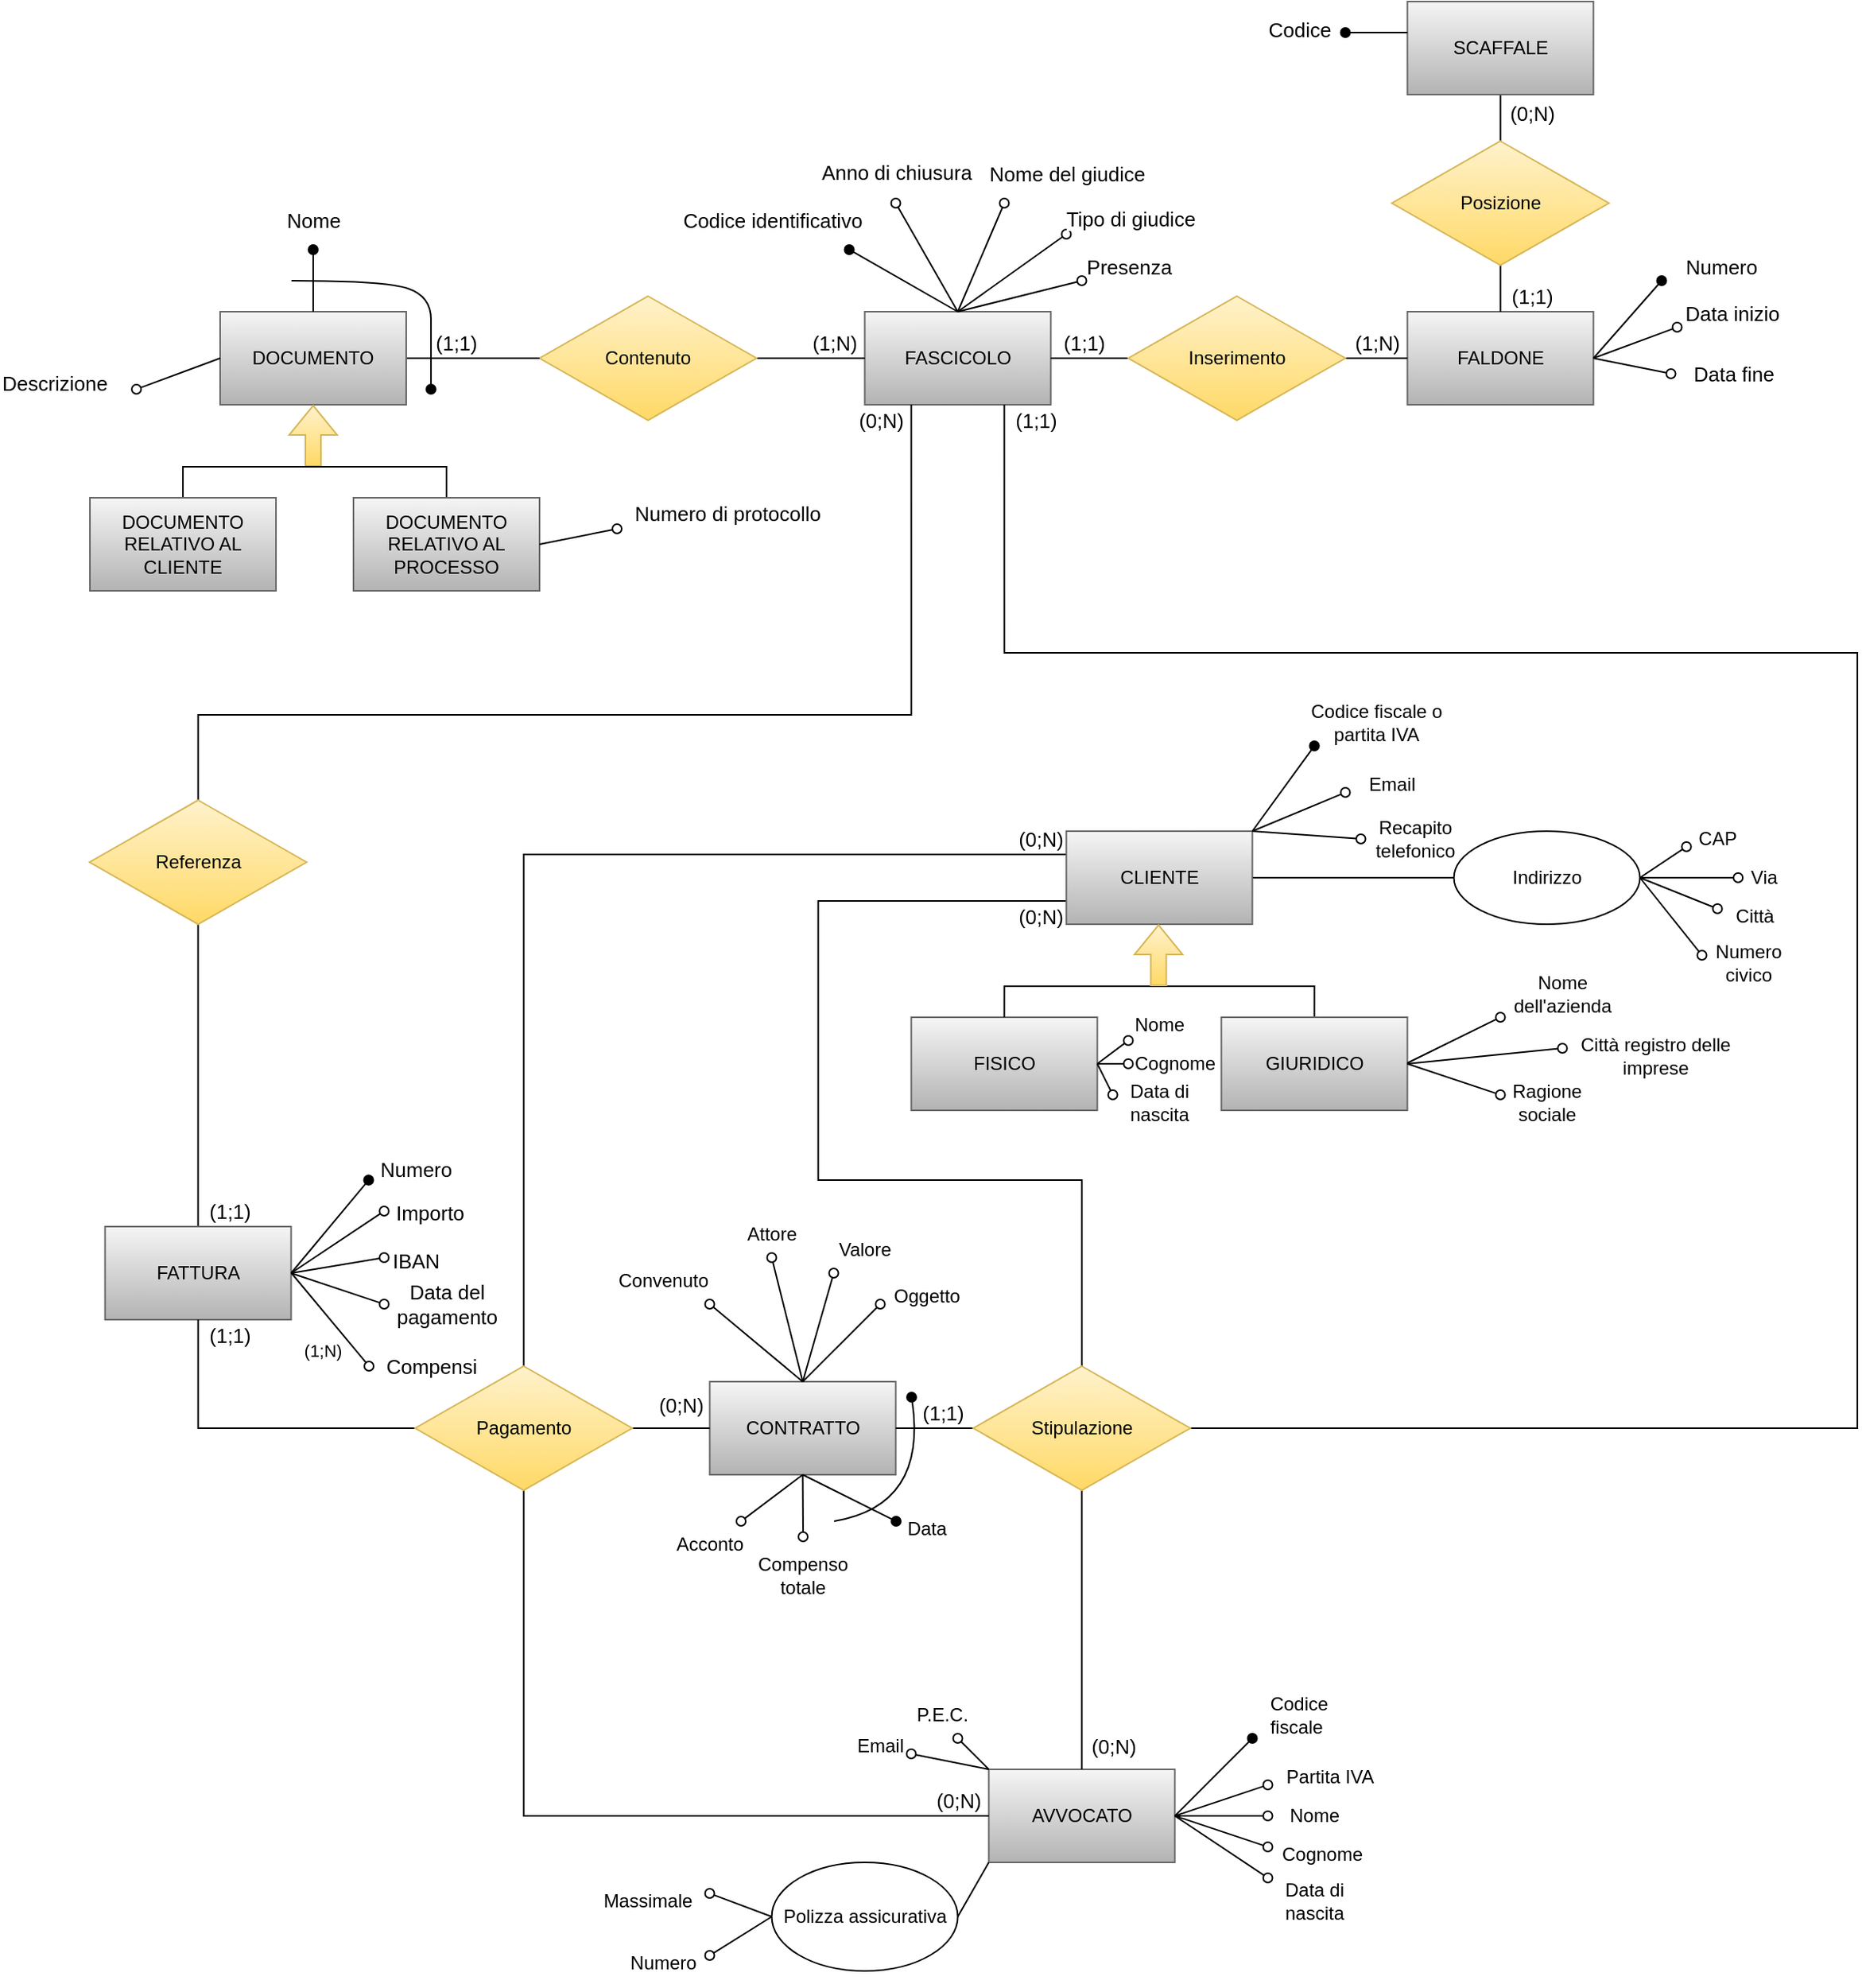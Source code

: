 <mxfile version="15.7.3" type="device"><diagram id="W9oPmdJCnc97rMvSaZSt" name="Pagina-1"><mxGraphModel dx="652" dy="432" grid="1" gridSize="10" guides="1" tooltips="1" connect="1" arrows="1" fold="1" page="1" pageScale="1" pageWidth="3300" pageHeight="4681" math="0" shadow="0"><root><mxCell id="0"/><mxCell id="1" parent="0"/><mxCell id="FCEXW7toGId0Cse7OrLk-1" value="FASCICOLO" style="rounded=0;whiteSpace=wrap;html=1;fillColor=#f5f5f5;gradientColor=#b3b3b3;strokeColor=#666666;" parent="1" vertex="1"><mxGeometry x="579.77" y="360" width="120" height="60" as="geometry"/></mxCell><mxCell id="FCEXW7toGId0Cse7OrLk-2" value="FALDONE" style="rounded=0;whiteSpace=wrap;html=1;fillColor=#f5f5f5;gradientColor=#b3b3b3;strokeColor=#666666;" parent="1" vertex="1"><mxGeometry x="929.77" y="360" width="120" height="60" as="geometry"/></mxCell><mxCell id="FCEXW7toGId0Cse7OrLk-3" value="" style="edgeStyle=orthogonalEdgeStyle;rounded=0;orthogonalLoop=1;jettySize=auto;html=1;startArrow=none;startFill=0;endArrow=none;endFill=0;" parent="1" source="FCEXW7toGId0Cse7OrLk-5" target="FCEXW7toGId0Cse7OrLk-1" edge="1"><mxGeometry relative="1" as="geometry"/></mxCell><mxCell id="FCEXW7toGId0Cse7OrLk-4" value="(1;N)" style="edgeLabel;html=1;align=center;verticalAlign=middle;resizable=0;points=[];fontSize=13;" parent="FCEXW7toGId0Cse7OrLk-3" vertex="1" connectable="0"><mxGeometry x="0.4" y="2" relative="1" as="geometry"><mxPoint x="1" y="-8" as="offset"/></mxGeometry></mxCell><mxCell id="FCEXW7toGId0Cse7OrLk-5" value="Contenuto" style="rhombus;whiteSpace=wrap;html=1;fillColor=#fff2cc;gradientColor=#ffd966;strokeColor=#d6b656;" parent="1" vertex="1"><mxGeometry x="370" y="350" width="140" height="80" as="geometry"/></mxCell><mxCell id="FCEXW7toGId0Cse7OrLk-6" value="" style="edgeStyle=orthogonalEdgeStyle;rounded=0;orthogonalLoop=1;jettySize=auto;html=1;startArrow=none;startFill=0;endArrow=none;endFill=0;" parent="1" source="FCEXW7toGId0Cse7OrLk-10" target="FCEXW7toGId0Cse7OrLk-2" edge="1"><mxGeometry relative="1" as="geometry"/></mxCell><mxCell id="FCEXW7toGId0Cse7OrLk-7" value="(1;N)" style="edgeLabel;html=1;align=center;verticalAlign=middle;resizable=0;points=[];fontSize=13;" parent="FCEXW7toGId0Cse7OrLk-6" vertex="1" connectable="0"><mxGeometry x="-0.2" relative="1" as="geometry"><mxPoint x="4" y="-10" as="offset"/></mxGeometry></mxCell><mxCell id="FCEXW7toGId0Cse7OrLk-8" value="" style="edgeStyle=orthogonalEdgeStyle;rounded=0;orthogonalLoop=1;jettySize=auto;html=1;startArrow=none;startFill=0;endArrow=none;endFill=0;" parent="1" source="FCEXW7toGId0Cse7OrLk-10" target="FCEXW7toGId0Cse7OrLk-1" edge="1"><mxGeometry relative="1" as="geometry"/></mxCell><mxCell id="FCEXW7toGId0Cse7OrLk-9" value="(1;1)" style="edgeLabel;html=1;align=center;verticalAlign=middle;resizable=0;points=[];fontSize=13;" parent="FCEXW7toGId0Cse7OrLk-8" vertex="1" connectable="0"><mxGeometry x="-0.433" y="2" relative="1" as="geometry"><mxPoint x="-15" y="-12" as="offset"/></mxGeometry></mxCell><mxCell id="FCEXW7toGId0Cse7OrLk-10" value="Inserimento" style="rhombus;whiteSpace=wrap;html=1;fillColor=#fff2cc;gradientColor=#ffd966;strokeColor=#d6b656;" parent="1" vertex="1"><mxGeometry x="749.77" y="350" width="140" height="80" as="geometry"/></mxCell><mxCell id="FCEXW7toGId0Cse7OrLk-11" value="" style="edgeStyle=orthogonalEdgeStyle;rounded=0;orthogonalLoop=1;jettySize=auto;html=1;startArrow=none;startFill=0;endArrow=none;endFill=0;" parent="1" source="FCEXW7toGId0Cse7OrLk-15" target="FCEXW7toGId0Cse7OrLk-2" edge="1"><mxGeometry relative="1" as="geometry"/></mxCell><mxCell id="FCEXW7toGId0Cse7OrLk-12" value="&lt;font style=&quot;font-size: 13px&quot;&gt;(1;1)&lt;/font&gt;" style="edgeLabel;html=1;align=center;verticalAlign=middle;resizable=0;points=[];" parent="FCEXW7toGId0Cse7OrLk-11" vertex="1" connectable="0"><mxGeometry x="0.36" y="1" relative="1" as="geometry"><mxPoint x="19" y="6" as="offset"/></mxGeometry></mxCell><mxCell id="FCEXW7toGId0Cse7OrLk-13" value="" style="edgeStyle=orthogonalEdgeStyle;rounded=0;orthogonalLoop=1;jettySize=auto;html=1;startArrow=none;startFill=0;endArrow=none;endFill=0;" parent="1" source="FCEXW7toGId0Cse7OrLk-15" target="FCEXW7toGId0Cse7OrLk-16" edge="1"><mxGeometry relative="1" as="geometry"/></mxCell><mxCell id="FCEXW7toGId0Cse7OrLk-14" value="(0;N)" style="edgeLabel;html=1;align=center;verticalAlign=middle;resizable=0;points=[];fontSize=13;" parent="FCEXW7toGId0Cse7OrLk-13" vertex="1" connectable="0"><mxGeometry x="0.52" y="2" relative="1" as="geometry"><mxPoint x="22" as="offset"/></mxGeometry></mxCell><mxCell id="FCEXW7toGId0Cse7OrLk-15" value="Posizione" style="rhombus;whiteSpace=wrap;html=1;fillColor=#fff2cc;gradientColor=#ffd966;strokeColor=#d6b656;" parent="1" vertex="1"><mxGeometry x="919.77" y="250" width="140" height="80" as="geometry"/></mxCell><mxCell id="FCEXW7toGId0Cse7OrLk-16" value="SCAFFALE" style="whiteSpace=wrap;html=1;fillColor=#f5f5f5;gradientColor=#b3b3b3;strokeColor=#666666;" parent="1" vertex="1"><mxGeometry x="929.77" y="160" width="120" height="60" as="geometry"/></mxCell><mxCell id="FCEXW7toGId0Cse7OrLk-17" value="" style="endArrow=oval;html=1;rounded=0;endFill=1;" parent="1" edge="1"><mxGeometry width="50" height="50" relative="1" as="geometry"><mxPoint x="929.77" y="180" as="sourcePoint"/><mxPoint x="889.77" y="180" as="targetPoint"/></mxGeometry></mxCell><mxCell id="FCEXW7toGId0Cse7OrLk-18" value="Codice" style="edgeLabel;html=1;align=center;verticalAlign=middle;resizable=0;points=[];fontSize=13;" parent="FCEXW7toGId0Cse7OrLk-17" vertex="1" connectable="0"><mxGeometry x="0.2" y="-1" relative="1" as="geometry"><mxPoint x="-46" y="-1" as="offset"/></mxGeometry></mxCell><mxCell id="FCEXW7toGId0Cse7OrLk-19" value="" style="edgeStyle=orthogonalEdgeStyle;rounded=0;orthogonalLoop=1;jettySize=auto;html=1;startArrow=none;startFill=0;endArrow=none;endFill=0;entryX=1;entryY=0.5;entryDx=0;entryDy=0;" parent="1" source="FCEXW7toGId0Cse7OrLk-5" target="FCEXW7toGId0Cse7OrLk-37" edge="1"><mxGeometry relative="1" as="geometry"><mxPoint x="290" y="620" as="targetPoint"/><mxPoint x="340" y="620" as="sourcePoint"/></mxGeometry></mxCell><mxCell id="FCEXW7toGId0Cse7OrLk-20" value="(1;1)" style="edgeLabel;html=1;align=center;verticalAlign=middle;resizable=0;points=[];fontSize=13;" parent="FCEXW7toGId0Cse7OrLk-19" vertex="1" connectable="0"><mxGeometry x="-0.036" y="2" relative="1" as="geometry"><mxPoint x="-13" y="-12" as="offset"/></mxGeometry></mxCell><mxCell id="FCEXW7toGId0Cse7OrLk-21" value="" style="endArrow=oval;html=1;rounded=0;endFill=1;" parent="1" edge="1"><mxGeometry width="50" height="50" relative="1" as="geometry"><mxPoint x="1049.77" y="390" as="sourcePoint"/><mxPoint x="1093.77" y="340" as="targetPoint"/></mxGeometry></mxCell><mxCell id="FCEXW7toGId0Cse7OrLk-22" value="Numero" style="edgeLabel;html=1;align=center;verticalAlign=middle;resizable=0;points=[];fontSize=13;" parent="FCEXW7toGId0Cse7OrLk-21" vertex="1" connectable="0"><mxGeometry x="0.46" y="-1" relative="1" as="geometry"><mxPoint x="49" y="-24" as="offset"/></mxGeometry></mxCell><mxCell id="FCEXW7toGId0Cse7OrLk-23" value="" style="endArrow=oval;html=1;rounded=0;endFill=0;" parent="1" edge="1"><mxGeometry width="50" height="50" relative="1" as="geometry"><mxPoint x="1049.77" y="390" as="sourcePoint"/><mxPoint x="1103.77" y="370" as="targetPoint"/></mxGeometry></mxCell><mxCell id="FCEXW7toGId0Cse7OrLk-24" value="Data inizio" style="edgeLabel;html=1;align=center;verticalAlign=middle;resizable=0;points=[];fontSize=13;" parent="FCEXW7toGId0Cse7OrLk-23" vertex="1" connectable="0"><mxGeometry x="0.46" y="-1" relative="1" as="geometry"><mxPoint x="49" y="-16" as="offset"/></mxGeometry></mxCell><mxCell id="FCEXW7toGId0Cse7OrLk-25" value="" style="endArrow=oval;html=1;rounded=0;endFill=0;" parent="1" edge="1"><mxGeometry width="50" height="50" relative="1" as="geometry"><mxPoint x="1049.77" y="390" as="sourcePoint"/><mxPoint x="1099.77" y="400" as="targetPoint"/></mxGeometry></mxCell><mxCell id="FCEXW7toGId0Cse7OrLk-26" value="Data fine" style="edgeLabel;html=1;align=center;verticalAlign=middle;resizable=0;points=[];fontSize=13;" parent="FCEXW7toGId0Cse7OrLk-25" vertex="1" connectable="0"><mxGeometry x="0.46" y="-1" relative="1" as="geometry"><mxPoint x="54" y="2" as="offset"/></mxGeometry></mxCell><mxCell id="FCEXW7toGId0Cse7OrLk-27" value="" style="endArrow=oval;html=1;rounded=0;endFill=0;exitX=0.5;exitY=0;exitDx=0;exitDy=0;" parent="1" source="FCEXW7toGId0Cse7OrLk-1" edge="1"><mxGeometry width="50" height="50" relative="1" as="geometry"><mxPoint x="829.77" y="529.77" as="sourcePoint"/><mxPoint x="709.77" y="310" as="targetPoint"/></mxGeometry></mxCell><mxCell id="FCEXW7toGId0Cse7OrLk-28" value="Tipo di giudice" style="edgeLabel;html=1;align=center;verticalAlign=middle;resizable=0;points=[];fontSize=13;" parent="FCEXW7toGId0Cse7OrLk-27" vertex="1" connectable="0"><mxGeometry x="0.46" y="-4" relative="1" as="geometry"><mxPoint x="57" y="-27" as="offset"/></mxGeometry></mxCell><mxCell id="FCEXW7toGId0Cse7OrLk-29" value="" style="endArrow=oval;html=1;rounded=0;endFill=0;exitX=0.5;exitY=0;exitDx=0;exitDy=0;" parent="1" source="FCEXW7toGId0Cse7OrLk-1" edge="1"><mxGeometry width="50" height="50" relative="1" as="geometry"><mxPoint x="829.77" y="529.77" as="sourcePoint"/><mxPoint x="669.77" y="290" as="targetPoint"/></mxGeometry></mxCell><mxCell id="FCEXW7toGId0Cse7OrLk-30" value="Nome del giudice" style="edgeLabel;html=1;align=center;verticalAlign=middle;resizable=0;points=[];fontSize=13;" parent="FCEXW7toGId0Cse7OrLk-29" vertex="1" connectable="0"><mxGeometry x="0.46" y="-4" relative="1" as="geometry"><mxPoint x="44" y="-40" as="offset"/></mxGeometry></mxCell><mxCell id="FCEXW7toGId0Cse7OrLk-31" value="" style="endArrow=oval;html=1;rounded=0;endFill=0;exitX=0.5;exitY=0;exitDx=0;exitDy=0;" parent="1" source="FCEXW7toGId0Cse7OrLk-1" edge="1"><mxGeometry width="50" height="50" relative="1" as="geometry"><mxPoint x="829.77" y="529.77" as="sourcePoint"/><mxPoint x="599.77" y="290" as="targetPoint"/></mxGeometry></mxCell><mxCell id="FCEXW7toGId0Cse7OrLk-32" value="Anno di chiusura" style="edgeLabel;html=1;align=center;verticalAlign=middle;resizable=0;points=[];fontSize=13;" parent="FCEXW7toGId0Cse7OrLk-31" vertex="1" connectable="0"><mxGeometry x="0.46" y="-4" relative="1" as="geometry"><mxPoint x="-14" y="-37" as="offset"/></mxGeometry></mxCell><mxCell id="FCEXW7toGId0Cse7OrLk-33" value="" style="endArrow=oval;html=1;rounded=0;endFill=1;exitX=0.5;exitY=0;exitDx=0;exitDy=0;" parent="1" source="FCEXW7toGId0Cse7OrLk-1" edge="1"><mxGeometry width="50" height="50" relative="1" as="geometry"><mxPoint x="835.77" y="529.77" as="sourcePoint"/><mxPoint x="569.77" y="320" as="targetPoint"/></mxGeometry></mxCell><mxCell id="FCEXW7toGId0Cse7OrLk-34" value="Codice identificativo" style="edgeLabel;html=1;align=center;verticalAlign=middle;resizable=0;points=[];fontSize=13;" parent="FCEXW7toGId0Cse7OrLk-33" vertex="1" connectable="0"><mxGeometry x="0.46" y="-4" relative="1" as="geometry"><mxPoint x="-71" y="-27" as="offset"/></mxGeometry></mxCell><mxCell id="FCEXW7toGId0Cse7OrLk-35" value="" style="endArrow=oval;html=1;rounded=0;endFill=0;exitX=0.5;exitY=0;exitDx=0;exitDy=0;" parent="1" source="FCEXW7toGId0Cse7OrLk-1" edge="1"><mxGeometry width="50" height="50" relative="1" as="geometry"><mxPoint x="829.77" y="529.77" as="sourcePoint"/><mxPoint x="719.77" y="340" as="targetPoint"/></mxGeometry></mxCell><mxCell id="FCEXW7toGId0Cse7OrLk-36" value="Presenza" style="edgeLabel;html=1;align=center;verticalAlign=middle;resizable=0;points=[];fontSize=13;" parent="FCEXW7toGId0Cse7OrLk-35" vertex="1" connectable="0"><mxGeometry x="0.46" y="-4" relative="1" as="geometry"><mxPoint x="51" y="-19" as="offset"/></mxGeometry></mxCell><mxCell id="FCEXW7toGId0Cse7OrLk-37" value="DOCUMENTO" style="rounded=0;whiteSpace=wrap;html=1;fillColor=#f5f5f5;gradientColor=#b3b3b3;strokeColor=#666666;" parent="1" vertex="1"><mxGeometry x="164" y="360" width="120" height="60" as="geometry"/></mxCell><mxCell id="FCEXW7toGId0Cse7OrLk-38" value="" style="endArrow=oval;html=1;rounded=0;exitX=0.5;exitY=0;exitDx=0;exitDy=0;endFill=1;" parent="1" source="FCEXW7toGId0Cse7OrLk-37" edge="1"><mxGeometry width="50" height="50" relative="1" as="geometry"><mxPoint x="100" y="620" as="sourcePoint"/><mxPoint x="224" y="320" as="targetPoint"/></mxGeometry></mxCell><mxCell id="FCEXW7toGId0Cse7OrLk-39" value="&lt;font style=&quot;font-size: 13px&quot;&gt;Nome&lt;/font&gt;" style="edgeLabel;html=1;align=center;verticalAlign=middle;resizable=0;points=[];" parent="FCEXW7toGId0Cse7OrLk-38" vertex="1" connectable="0"><mxGeometry x="0.582" y="1" relative="1" as="geometry"><mxPoint x="1" y="-28" as="offset"/></mxGeometry></mxCell><mxCell id="FCEXW7toGId0Cse7OrLk-40" value="" style="shape=flexArrow;endArrow=classic;html=1;rounded=0;fontSize=13;fillColor=#fff2cc;gradientColor=#ffd966;strokeColor=#d6b656;" parent="1" edge="1"><mxGeometry width="50" height="50" relative="1" as="geometry"><mxPoint x="224" y="460" as="sourcePoint"/><mxPoint x="224" y="420" as="targetPoint"/></mxGeometry></mxCell><mxCell id="FCEXW7toGId0Cse7OrLk-41" style="edgeStyle=orthogonalEdgeStyle;rounded=0;orthogonalLoop=1;jettySize=auto;html=1;entryX=0.5;entryY=0;entryDx=0;entryDy=0;fontSize=13;endArrow=none;endFill=0;" parent="1" source="FCEXW7toGId0Cse7OrLk-42" target="FCEXW7toGId0Cse7OrLk-43" edge="1"><mxGeometry relative="1" as="geometry"><Array as="points"><mxPoint x="140" y="460"/><mxPoint x="310" y="460"/></Array></mxGeometry></mxCell><mxCell id="FCEXW7toGId0Cse7OrLk-42" value="DOCUMENTO RELATIVO AL CLIENTE" style="rounded=0;whiteSpace=wrap;html=1;fillColor=#f5f5f5;gradientColor=#b3b3b3;strokeColor=#666666;" parent="1" vertex="1"><mxGeometry x="80" y="480" width="120" height="60" as="geometry"/></mxCell><mxCell id="FCEXW7toGId0Cse7OrLk-43" value="DOCUMENTO RELATIVO AL PROCESSO" style="rounded=0;whiteSpace=wrap;html=1;fillColor=#f5f5f5;gradientColor=#b3b3b3;strokeColor=#666666;" parent="1" vertex="1"><mxGeometry x="250" y="480" width="120" height="60" as="geometry"/></mxCell><mxCell id="FCEXW7toGId0Cse7OrLk-44" value="" style="endArrow=oval;html=1;rounded=0;exitX=0;exitY=0.5;exitDx=0;exitDy=0;endFill=0;" parent="1" source="FCEXW7toGId0Cse7OrLk-37" edge="1"><mxGeometry width="50" height="50" relative="1" as="geometry"><mxPoint x="144" y="650" as="sourcePoint"/><mxPoint x="110" y="410" as="targetPoint"/></mxGeometry></mxCell><mxCell id="FCEXW7toGId0Cse7OrLk-45" value="&lt;font style=&quot;font-size: 13px&quot;&gt;Descrizione&lt;/font&gt;" style="edgeLabel;html=1;align=center;verticalAlign=middle;resizable=0;points=[];" parent="FCEXW7toGId0Cse7OrLk-44" vertex="1" connectable="0"><mxGeometry x="0.582" y="1" relative="1" as="geometry"><mxPoint x="-65" y="-1" as="offset"/></mxGeometry></mxCell><mxCell id="FCEXW7toGId0Cse7OrLk-46" value="" style="endArrow=oval;html=1;rounded=0;exitX=1;exitY=0.5;exitDx=0;exitDy=0;endFill=0;" parent="1" source="FCEXW7toGId0Cse7OrLk-43" edge="1"><mxGeometry width="50" height="50" relative="1" as="geometry"><mxPoint x="484" y="520" as="sourcePoint"/><mxPoint x="420.0" y="500" as="targetPoint"/></mxGeometry></mxCell><mxCell id="FCEXW7toGId0Cse7OrLk-47" value="&lt;font style=&quot;font-size: 13px&quot;&gt;Numero di protocollo&lt;/font&gt;" style="edgeLabel;html=1;align=center;verticalAlign=middle;resizable=0;points=[];" parent="FCEXW7toGId0Cse7OrLk-46" vertex="1" connectable="0"><mxGeometry x="0.582" y="1" relative="1" as="geometry"><mxPoint x="81" y="-11" as="offset"/></mxGeometry></mxCell><mxCell id="FCEXW7toGId0Cse7OrLk-48" value="CONTRATTO" style="rounded=0;whiteSpace=wrap;html=1;fillColor=#f5f5f5;gradientColor=#b3b3b3;strokeColor=#666666;" parent="1" vertex="1"><mxGeometry x="479.77" y="1050" width="120" height="60" as="geometry"/></mxCell><mxCell id="FCEXW7toGId0Cse7OrLk-49" value="AVVOCATO" style="rounded=0;whiteSpace=wrap;html=1;fillColor=#f5f5f5;gradientColor=#b3b3b3;strokeColor=#666666;" parent="1" vertex="1"><mxGeometry x="659.77" y="1300" width="120" height="60" as="geometry"/></mxCell><mxCell id="FCEXW7toGId0Cse7OrLk-143" style="edgeStyle=orthogonalEdgeStyle;rounded=0;orthogonalLoop=1;jettySize=auto;html=1;entryX=0.5;entryY=1;entryDx=0;entryDy=0;endArrow=none;endFill=0;" parent="1" source="FCEXW7toGId0Cse7OrLk-50" target="FCEXW7toGId0Cse7OrLk-142" edge="1"><mxGeometry relative="1" as="geometry"/></mxCell><mxCell id="FCEXW7toGId0Cse7OrLk-145" value="&lt;font style=&quot;font-size: 13px&quot;&gt;(1;1)&lt;/font&gt;" style="edgeLabel;html=1;align=center;verticalAlign=middle;resizable=0;points=[];" parent="FCEXW7toGId0Cse7OrLk-143" vertex="1" connectable="0"><mxGeometry x="-0.753" y="-1" relative="1" as="geometry"><mxPoint x="19" y="14" as="offset"/></mxGeometry></mxCell><mxCell id="FCEXW7toGId0Cse7OrLk-50" value="FATTURA" style="rounded=0;whiteSpace=wrap;html=1;fillColor=#f5f5f5;gradientColor=#b3b3b3;strokeColor=#666666;" parent="1" vertex="1"><mxGeometry x="89.77" y="950" width="120" height="60" as="geometry"/></mxCell><mxCell id="FCEXW7toGId0Cse7OrLk-51" value="" style="edgeStyle=orthogonalEdgeStyle;rounded=0;orthogonalLoop=1;jettySize=auto;html=1;startArrow=none;startFill=0;endArrow=none;endFill=0;" parent="1" source="FCEXW7toGId0Cse7OrLk-57" target="FCEXW7toGId0Cse7OrLk-49" edge="1"><mxGeometry relative="1" as="geometry"/></mxCell><mxCell id="FCEXW7toGId0Cse7OrLk-52" value="(0;N)" style="edgeLabel;html=1;align=center;verticalAlign=middle;resizable=0;points=[];fontSize=13;" parent="FCEXW7toGId0Cse7OrLk-51" vertex="1" connectable="0"><mxGeometry x="0.489" relative="1" as="geometry"><mxPoint x="20" y="31" as="offset"/></mxGeometry></mxCell><mxCell id="FCEXW7toGId0Cse7OrLk-53" value="" style="edgeStyle=orthogonalEdgeStyle;rounded=0;orthogonalLoop=1;jettySize=auto;html=1;startArrow=none;startFill=0;endArrow=none;endFill=0;" parent="1" source="FCEXW7toGId0Cse7OrLk-57" target="FCEXW7toGId0Cse7OrLk-48" edge="1"><mxGeometry relative="1" as="geometry"/></mxCell><mxCell id="FCEXW7toGId0Cse7OrLk-54" value="(1;1)" style="edgeLabel;html=1;align=center;verticalAlign=middle;resizable=0;points=[];fontSize=13;" parent="FCEXW7toGId0Cse7OrLk-53" vertex="1" connectable="0"><mxGeometry x="0.6" y="2" relative="1" as="geometry"><mxPoint x="20" y="-12" as="offset"/></mxGeometry></mxCell><mxCell id="FCEXW7toGId0Cse7OrLk-55" style="edgeStyle=orthogonalEdgeStyle;rounded=0;orthogonalLoop=1;jettySize=auto;html=1;entryX=0;entryY=0.75;entryDx=0;entryDy=0;endArrow=none;endFill=0;" parent="1" source="FCEXW7toGId0Cse7OrLk-57" target="FCEXW7toGId0Cse7OrLk-110" edge="1"><mxGeometry relative="1" as="geometry"><Array as="points"><mxPoint x="719.77" y="920"/><mxPoint x="549.77" y="920"/><mxPoint x="549.77" y="740"/></Array></mxGeometry></mxCell><mxCell id="FCEXW7toGId0Cse7OrLk-56" value="(0;N)" style="edgeLabel;html=1;align=center;verticalAlign=middle;resizable=0;points=[];fontSize=13;" parent="FCEXW7toGId0Cse7OrLk-55" vertex="1" connectable="0"><mxGeometry x="0.946" y="1" relative="1" as="geometry"><mxPoint y="11" as="offset"/></mxGeometry></mxCell><mxCell id="FCEXW7toGId0Cse7OrLk-147" style="edgeStyle=orthogonalEdgeStyle;rounded=0;orthogonalLoop=1;jettySize=auto;html=1;fontSize=13;endArrow=none;endFill=0;entryX=0.75;entryY=1;entryDx=0;entryDy=0;" parent="1" source="FCEXW7toGId0Cse7OrLk-57" target="FCEXW7toGId0Cse7OrLk-1" edge="1"><mxGeometry relative="1" as="geometry"><mxPoint x="1230" y="650" as="targetPoint"/><Array as="points"><mxPoint x="1220" y="1080"/><mxPoint x="1220" y="580"/><mxPoint x="670" y="580"/></Array></mxGeometry></mxCell><mxCell id="FCEXW7toGId0Cse7OrLk-148" value="(1;1)" style="edgeLabel;html=1;align=center;verticalAlign=middle;resizable=0;points=[];fontSize=13;" parent="FCEXW7toGId0Cse7OrLk-147" vertex="1" connectable="0"><mxGeometry x="0.97" relative="1" as="geometry"><mxPoint x="20" y="-15" as="offset"/></mxGeometry></mxCell><mxCell id="FCEXW7toGId0Cse7OrLk-57" value="Stipulazione" style="rhombus;whiteSpace=wrap;html=1;fillColor=#fff2cc;gradientColor=#ffd966;strokeColor=#d6b656;" parent="1" vertex="1"><mxGeometry x="649.77" y="1040" width="140" height="80" as="geometry"/></mxCell><mxCell id="FCEXW7toGId0Cse7OrLk-58" value="" style="edgeStyle=orthogonalEdgeStyle;rounded=0;orthogonalLoop=1;jettySize=auto;html=1;startArrow=none;startFill=0;endArrow=none;endFill=0;" parent="1" source="FCEXW7toGId0Cse7OrLk-66" target="FCEXW7toGId0Cse7OrLk-48" edge="1"><mxGeometry relative="1" as="geometry"><Array as="points"><mxPoint x="439.77" y="1080"/><mxPoint x="439.77" y="1080"/></Array></mxGeometry></mxCell><mxCell id="FCEXW7toGId0Cse7OrLk-59" value="(0;N)" style="edgeLabel;html=1;align=center;verticalAlign=middle;resizable=0;points=[];fontSize=13;" parent="FCEXW7toGId0Cse7OrLk-58" vertex="1" connectable="0"><mxGeometry x="0.24" y="3" relative="1" as="geometry"><mxPoint y="-12" as="offset"/></mxGeometry></mxCell><mxCell id="FCEXW7toGId0Cse7OrLk-60" value="" style="edgeStyle=orthogonalEdgeStyle;rounded=0;orthogonalLoop=1;jettySize=auto;html=1;startArrow=none;startFill=0;endArrow=none;endFill=0;" parent="1" source="FCEXW7toGId0Cse7OrLk-66" target="FCEXW7toGId0Cse7OrLk-50" edge="1"><mxGeometry relative="1" as="geometry"/></mxCell><mxCell id="FCEXW7toGId0Cse7OrLk-61" value="(1;1)" style="edgeLabel;html=1;align=center;verticalAlign=middle;resizable=0;points=[];fontSize=13;" parent="FCEXW7toGId0Cse7OrLk-60" vertex="1" connectable="0"><mxGeometry x="-0.657" y="2" relative="1" as="geometry"><mxPoint x="-84" y="-62" as="offset"/></mxGeometry></mxCell><mxCell id="FCEXW7toGId0Cse7OrLk-62" style="edgeStyle=orthogonalEdgeStyle;rounded=0;orthogonalLoop=1;jettySize=auto;html=1;startArrow=none;startFill=0;endArrow=none;endFill=0;entryX=0;entryY=0.5;entryDx=0;entryDy=0;" parent="1" source="FCEXW7toGId0Cse7OrLk-66" target="FCEXW7toGId0Cse7OrLk-49" edge="1"><mxGeometry relative="1" as="geometry"><mxPoint x="329.77" y="980" as="targetPoint"/><Array as="points"><mxPoint x="359.77" y="1330"/></Array></mxGeometry></mxCell><mxCell id="FCEXW7toGId0Cse7OrLk-63" value="(0;N)" style="edgeLabel;html=1;align=center;verticalAlign=middle;resizable=0;points=[];fontSize=13;" parent="FCEXW7toGId0Cse7OrLk-62" vertex="1" connectable="0"><mxGeometry x="0.918" y="-1" relative="1" as="geometry"><mxPoint x="1" y="-11" as="offset"/></mxGeometry></mxCell><mxCell id="FCEXW7toGId0Cse7OrLk-64" style="edgeStyle=orthogonalEdgeStyle;rounded=0;orthogonalLoop=1;jettySize=auto;html=1;entryX=0;entryY=0.25;entryDx=0;entryDy=0;endArrow=none;endFill=0;" parent="1" source="FCEXW7toGId0Cse7OrLk-66" target="FCEXW7toGId0Cse7OrLk-110" edge="1"><mxGeometry relative="1" as="geometry"><Array as="points"><mxPoint x="359.77" y="710"/></Array></mxGeometry></mxCell><mxCell id="FCEXW7toGId0Cse7OrLk-65" value="(0;N)" style="edgeLabel;html=1;align=center;verticalAlign=middle;resizable=0;points=[];fontSize=13;" parent="FCEXW7toGId0Cse7OrLk-64" vertex="1" connectable="0"><mxGeometry x="0.95" y="3" relative="1" as="geometry"><mxPoint y="-7" as="offset"/></mxGeometry></mxCell><mxCell id="FCEXW7toGId0Cse7OrLk-66" value="Pagamento" style="rhombus;whiteSpace=wrap;html=1;fillColor=#fff2cc;gradientColor=#ffd966;strokeColor=#d6b656;" parent="1" vertex="1"><mxGeometry x="289.77" y="1040" width="140" height="80" as="geometry"/></mxCell><mxCell id="FCEXW7toGId0Cse7OrLk-67" value="" style="endArrow=oval;html=1;rounded=0;endFill=1;exitX=1;exitY=0.5;exitDx=0;exitDy=0;" parent="1" edge="1"><mxGeometry width="50" height="50" relative="1" as="geometry"><mxPoint x="209.77" y="980" as="sourcePoint"/><mxPoint x="259.77" y="920" as="targetPoint"/></mxGeometry></mxCell><mxCell id="FCEXW7toGId0Cse7OrLk-68" value="&lt;font style=&quot;font-size: 13px&quot;&gt;Numero&lt;br&gt;&lt;/font&gt;" style="edgeLabel;html=1;align=center;verticalAlign=middle;resizable=0;points=[];" parent="FCEXW7toGId0Cse7OrLk-67" vertex="1" connectable="0"><mxGeometry x="0.58" y="2" relative="1" as="geometry"><mxPoint x="42" y="-19" as="offset"/></mxGeometry></mxCell><mxCell id="FCEXW7toGId0Cse7OrLk-69" value="" style="endArrow=oval;html=1;rounded=0;fontSize=13;endFill=0;" parent="1" edge="1"><mxGeometry width="50" height="50" relative="1" as="geometry"><mxPoint x="209.77" y="980" as="sourcePoint"/><mxPoint x="269.77" y="970" as="targetPoint"/></mxGeometry></mxCell><mxCell id="FCEXW7toGId0Cse7OrLk-70" value="IBAN" style="edgeLabel;html=1;align=center;verticalAlign=middle;resizable=0;points=[];fontSize=13;" parent="FCEXW7toGId0Cse7OrLk-69" vertex="1" connectable="0"><mxGeometry x="0.346" y="2" relative="1" as="geometry"><mxPoint x="40" as="offset"/></mxGeometry></mxCell><mxCell id="FCEXW7toGId0Cse7OrLk-71" value="" style="endArrow=oval;html=1;rounded=0;fontSize=13;endFill=0;" parent="1" edge="1"><mxGeometry width="50" height="50" relative="1" as="geometry"><mxPoint x="209.77" y="980" as="sourcePoint"/><mxPoint x="269.77" y="1000" as="targetPoint"/></mxGeometry></mxCell><mxCell id="FCEXW7toGId0Cse7OrLk-72" value="Data del&lt;br&gt;pagamento" style="edgeLabel;html=1;align=center;verticalAlign=middle;resizable=0;points=[];fontSize=13;" parent="FCEXW7toGId0Cse7OrLk-71" vertex="1" connectable="0"><mxGeometry x="0.346" y="2" relative="1" as="geometry"><mxPoint x="59" y="8" as="offset"/></mxGeometry></mxCell><mxCell id="FCEXW7toGId0Cse7OrLk-73" value="" style="endArrow=oval;html=1;rounded=0;fontSize=13;endFill=0;" parent="1" edge="1"><mxGeometry width="50" height="50" relative="1" as="geometry"><mxPoint x="209.77" y="980" as="sourcePoint"/><mxPoint x="269.77" y="940" as="targetPoint"/></mxGeometry></mxCell><mxCell id="FCEXW7toGId0Cse7OrLk-74" value="Importo" style="edgeLabel;html=1;align=center;verticalAlign=middle;resizable=0;points=[];fontSize=13;" parent="FCEXW7toGId0Cse7OrLk-73" vertex="1" connectable="0"><mxGeometry x="0.346" y="2" relative="1" as="geometry"><mxPoint x="50" y="-11" as="offset"/></mxGeometry></mxCell><mxCell id="FCEXW7toGId0Cse7OrLk-75" value="" style="endArrow=oval;html=1;rounded=0;endFill=0;" parent="1" edge="1"><mxGeometry width="50" height="50" relative="1" as="geometry"><mxPoint x="539.77" y="1050" as="sourcePoint"/><mxPoint x="589.77" y="1000" as="targetPoint"/></mxGeometry></mxCell><mxCell id="FCEXW7toGId0Cse7OrLk-76" value="Oggetto" style="text;html=1;strokeColor=none;fillColor=none;align=center;verticalAlign=middle;whiteSpace=wrap;rounded=0;" parent="1" vertex="1"><mxGeometry x="589.77" y="980" width="60" height="30" as="geometry"/></mxCell><mxCell id="FCEXW7toGId0Cse7OrLk-77" value="" style="endArrow=oval;html=1;rounded=0;endFill=0;exitX=0.5;exitY=0;exitDx=0;exitDy=0;" parent="1" source="FCEXW7toGId0Cse7OrLk-48" edge="1"><mxGeometry width="50" height="50" relative="1" as="geometry"><mxPoint x="559.77" y="710" as="sourcePoint"/><mxPoint x="559.77" y="980" as="targetPoint"/></mxGeometry></mxCell><mxCell id="FCEXW7toGId0Cse7OrLk-78" value="Valore" style="text;html=1;strokeColor=none;fillColor=none;align=center;verticalAlign=middle;whiteSpace=wrap;rounded=0;" parent="1" vertex="1"><mxGeometry x="549.77" y="950" width="60" height="30" as="geometry"/></mxCell><mxCell id="FCEXW7toGId0Cse7OrLk-79" value="" style="endArrow=oval;html=1;rounded=0;endFill=0;exitX=0.5;exitY=0;exitDx=0;exitDy=0;" parent="1" source="FCEXW7toGId0Cse7OrLk-48" edge="1"><mxGeometry width="50" height="50" relative="1" as="geometry"><mxPoint x="559.77" y="710" as="sourcePoint"/><mxPoint x="519.77" y="970" as="targetPoint"/></mxGeometry></mxCell><mxCell id="FCEXW7toGId0Cse7OrLk-80" value="Attore" style="text;html=1;strokeColor=none;fillColor=none;align=center;verticalAlign=middle;whiteSpace=wrap;rounded=0;" parent="1" vertex="1"><mxGeometry x="489.77" y="940" width="60" height="30" as="geometry"/></mxCell><mxCell id="FCEXW7toGId0Cse7OrLk-81" value="" style="endArrow=oval;html=1;rounded=0;endFill=0;exitX=0.5;exitY=0;exitDx=0;exitDy=0;" parent="1" source="FCEXW7toGId0Cse7OrLk-48" edge="1"><mxGeometry width="50" height="50" relative="1" as="geometry"><mxPoint x="559.77" y="710" as="sourcePoint"/><mxPoint x="479.77" y="1000" as="targetPoint"/></mxGeometry></mxCell><mxCell id="FCEXW7toGId0Cse7OrLk-82" value="Convenuto" style="text;html=1;strokeColor=none;fillColor=none;align=center;verticalAlign=middle;whiteSpace=wrap;rounded=0;" parent="1" vertex="1"><mxGeometry x="419.77" y="970" width="60" height="30" as="geometry"/></mxCell><mxCell id="FCEXW7toGId0Cse7OrLk-83" value="" style="endArrow=oval;html=1;rounded=0;endFill=0;exitX=0.5;exitY=1;exitDx=0;exitDy=0;" parent="1" source="FCEXW7toGId0Cse7OrLk-48" edge="1"><mxGeometry width="50" height="50" relative="1" as="geometry"><mxPoint x="439.77" y="710" as="sourcePoint"/><mxPoint x="540" y="1150" as="targetPoint"/></mxGeometry></mxCell><mxCell id="FCEXW7toGId0Cse7OrLk-84" value="Compenso&lt;br&gt;totale" style="text;html=1;strokeColor=none;fillColor=none;align=center;verticalAlign=middle;whiteSpace=wrap;rounded=0;" parent="1" vertex="1"><mxGeometry x="510" y="1160" width="60" height="30" as="geometry"/></mxCell><mxCell id="FCEXW7toGId0Cse7OrLk-85" value="" style="endArrow=oval;html=1;rounded=0;endFill=0;exitX=0.5;exitY=1;exitDx=0;exitDy=0;" parent="1" source="FCEXW7toGId0Cse7OrLk-48" edge="1"><mxGeometry width="50" height="50" relative="1" as="geometry"><mxPoint x="439.77" y="710" as="sourcePoint"/><mxPoint x="500" y="1140" as="targetPoint"/></mxGeometry></mxCell><mxCell id="FCEXW7toGId0Cse7OrLk-86" value="Acconto" style="text;html=1;strokeColor=none;fillColor=none;align=center;verticalAlign=middle;whiteSpace=wrap;rounded=0;" parent="1" vertex="1"><mxGeometry x="450" y="1140" width="60" height="30" as="geometry"/></mxCell><mxCell id="FCEXW7toGId0Cse7OrLk-87" value="" style="endArrow=oval;html=1;rounded=0;endFill=1;exitX=0.5;exitY=1;exitDx=0;exitDy=0;" parent="1" source="FCEXW7toGId0Cse7OrLk-48" edge="1"><mxGeometry width="50" height="50" relative="1" as="geometry"><mxPoint x="439.77" y="710" as="sourcePoint"/><mxPoint x="600" y="1140" as="targetPoint"/></mxGeometry></mxCell><mxCell id="FCEXW7toGId0Cse7OrLk-88" value="Data" style="text;html=1;strokeColor=none;fillColor=none;align=center;verticalAlign=middle;whiteSpace=wrap;rounded=0;" parent="1" vertex="1"><mxGeometry x="589.77" y="1130" width="60" height="30" as="geometry"/></mxCell><mxCell id="FCEXW7toGId0Cse7OrLk-89" value="" style="endArrow=oval;html=1;rounded=0;endFill=1;" parent="1" edge="1"><mxGeometry width="50" height="50" relative="1" as="geometry"><mxPoint x="779.77" y="1330" as="sourcePoint"/><mxPoint x="829.77" y="1280" as="targetPoint"/></mxGeometry></mxCell><mxCell id="FCEXW7toGId0Cse7OrLk-90" value="Codice fiscale&amp;nbsp;" style="text;html=1;strokeColor=none;fillColor=none;align=center;verticalAlign=middle;whiteSpace=wrap;rounded=0;" parent="1" vertex="1"><mxGeometry x="829.77" y="1250" width="60" height="30" as="geometry"/></mxCell><mxCell id="FCEXW7toGId0Cse7OrLk-91" value="" style="endArrow=oval;html=1;rounded=0;endFill=0;exitX=1;exitY=0.5;exitDx=0;exitDy=0;" parent="1" edge="1"><mxGeometry width="50" height="50" relative="1" as="geometry"><mxPoint x="779.77" y="1330" as="sourcePoint"/><mxPoint x="839.77" y="1310" as="targetPoint"/></mxGeometry></mxCell><mxCell id="FCEXW7toGId0Cse7OrLk-92" value="Partita IVA" style="text;html=1;strokeColor=none;fillColor=none;align=center;verticalAlign=middle;whiteSpace=wrap;rounded=0;" parent="1" vertex="1"><mxGeometry x="849.77" y="1290" width="60" height="30" as="geometry"/></mxCell><mxCell id="FCEXW7toGId0Cse7OrLk-93" value="" style="endArrow=oval;html=1;rounded=0;endFill=0;exitX=1;exitY=0.5;exitDx=0;exitDy=0;" parent="1" edge="1"><mxGeometry width="50" height="50" relative="1" as="geometry"><mxPoint x="779.77" y="1330" as="sourcePoint"/><mxPoint x="839.77" y="1330" as="targetPoint"/></mxGeometry></mxCell><mxCell id="FCEXW7toGId0Cse7OrLk-94" value="Nome" style="text;html=1;strokeColor=none;fillColor=none;align=center;verticalAlign=middle;whiteSpace=wrap;rounded=0;" parent="1" vertex="1"><mxGeometry x="839.77" y="1315" width="60" height="30" as="geometry"/></mxCell><mxCell id="FCEXW7toGId0Cse7OrLk-95" value="" style="endArrow=oval;html=1;rounded=0;endFill=0;exitX=1;exitY=0.5;exitDx=0;exitDy=0;" parent="1" edge="1"><mxGeometry width="50" height="50" relative="1" as="geometry"><mxPoint x="779.77" y="1330" as="sourcePoint"/><mxPoint x="839.77" y="1350" as="targetPoint"/></mxGeometry></mxCell><mxCell id="FCEXW7toGId0Cse7OrLk-96" value="Cognome" style="text;html=1;strokeColor=none;fillColor=none;align=center;verticalAlign=middle;whiteSpace=wrap;rounded=0;" parent="1" vertex="1"><mxGeometry x="849.77" y="1340" width="50" height="30" as="geometry"/></mxCell><mxCell id="FCEXW7toGId0Cse7OrLk-97" value="" style="endArrow=oval;html=1;rounded=0;endFill=0;exitX=1;exitY=0.5;exitDx=0;exitDy=0;" parent="1" edge="1"><mxGeometry width="50" height="50" relative="1" as="geometry"><mxPoint x="779.77" y="1330" as="sourcePoint"/><mxPoint x="839.77" y="1370" as="targetPoint"/></mxGeometry></mxCell><mxCell id="FCEXW7toGId0Cse7OrLk-98" value="Data di nascita" style="text;html=1;strokeColor=none;fillColor=none;align=center;verticalAlign=middle;whiteSpace=wrap;rounded=0;" parent="1" vertex="1"><mxGeometry x="839.77" y="1370" width="60" height="30" as="geometry"/></mxCell><mxCell id="FCEXW7toGId0Cse7OrLk-99" value="" style="endArrow=oval;html=1;rounded=0;endFill=0;exitX=0;exitY=0;exitDx=0;exitDy=0;" parent="1" source="FCEXW7toGId0Cse7OrLk-49" edge="1"><mxGeometry width="50" height="50" relative="1" as="geometry"><mxPoint x="469.77" y="800" as="sourcePoint"/><mxPoint x="639.77" y="1280" as="targetPoint"/></mxGeometry></mxCell><mxCell id="FCEXW7toGId0Cse7OrLk-100" value="P.E.C." style="text;html=1;strokeColor=none;fillColor=none;align=center;verticalAlign=middle;whiteSpace=wrap;rounded=0;" parent="1" vertex="1"><mxGeometry x="599.77" y="1255" width="60" height="20" as="geometry"/></mxCell><mxCell id="FCEXW7toGId0Cse7OrLk-101" value="" style="endArrow=oval;html=1;rounded=0;endFill=0;exitX=0;exitY=0;exitDx=0;exitDy=0;" parent="1" source="FCEXW7toGId0Cse7OrLk-49" edge="1"><mxGeometry width="50" height="50" relative="1" as="geometry"><mxPoint x="469.77" y="800" as="sourcePoint"/><mxPoint x="609.77" y="1290" as="targetPoint"/></mxGeometry></mxCell><mxCell id="FCEXW7toGId0Cse7OrLk-102" value="Email" style="text;html=1;strokeColor=none;fillColor=none;align=center;verticalAlign=middle;whiteSpace=wrap;rounded=0;" parent="1" vertex="1"><mxGeometry x="559.77" y="1270" width="60" height="30" as="geometry"/></mxCell><mxCell id="FCEXW7toGId0Cse7OrLk-103" value="Polizza assicurativa" style="ellipse;whiteSpace=wrap;html=1;" parent="1" vertex="1"><mxGeometry x="519.77" y="1360" width="120" height="70" as="geometry"/></mxCell><mxCell id="FCEXW7toGId0Cse7OrLk-104" value="" style="endArrow=oval;html=1;rounded=0;endFill=0;exitX=0;exitY=0.5;exitDx=0;exitDy=0;" parent="1" source="FCEXW7toGId0Cse7OrLk-103" edge="1"><mxGeometry width="50" height="50" relative="1" as="geometry"><mxPoint x="219.77" y="880" as="sourcePoint"/><mxPoint x="479.77" y="1420" as="targetPoint"/></mxGeometry></mxCell><mxCell id="FCEXW7toGId0Cse7OrLk-105" value="Numero" style="text;html=1;strokeColor=none;fillColor=none;align=center;verticalAlign=middle;whiteSpace=wrap;rounded=0;" parent="1" vertex="1"><mxGeometry x="419.77" y="1410" width="60" height="30" as="geometry"/></mxCell><mxCell id="FCEXW7toGId0Cse7OrLk-106" value="" style="endArrow=oval;html=1;rounded=0;endFill=0;exitX=0;exitY=0.5;exitDx=0;exitDy=0;" parent="1" source="FCEXW7toGId0Cse7OrLk-103" edge="1"><mxGeometry width="50" height="50" relative="1" as="geometry"><mxPoint x="279.77" y="800" as="sourcePoint"/><mxPoint x="479.77" y="1380" as="targetPoint"/></mxGeometry></mxCell><mxCell id="FCEXW7toGId0Cse7OrLk-107" value="Massimale" style="text;html=1;strokeColor=none;fillColor=none;align=center;verticalAlign=middle;whiteSpace=wrap;rounded=0;" parent="1" vertex="1"><mxGeometry x="409.77" y="1370" width="60" height="30" as="geometry"/></mxCell><mxCell id="FCEXW7toGId0Cse7OrLk-108" value="" style="endArrow=none;html=1;rounded=0;endFill=0;entryX=0;entryY=1;entryDx=0;entryDy=0;exitX=1;exitY=0.5;exitDx=0;exitDy=0;" parent="1" source="FCEXW7toGId0Cse7OrLk-103" target="FCEXW7toGId0Cse7OrLk-49" edge="1"><mxGeometry width="50" height="50" relative="1" as="geometry"><mxPoint x="329.77" y="1140" as="sourcePoint"/><mxPoint x="379.77" y="1090" as="targetPoint"/></mxGeometry></mxCell><mxCell id="FCEXW7toGId0Cse7OrLk-109" value="" style="edgeStyle=orthogonalEdgeStyle;rounded=0;orthogonalLoop=1;jettySize=auto;html=1;endArrow=none;endFill=0;" parent="1" source="FCEXW7toGId0Cse7OrLk-110" target="FCEXW7toGId0Cse7OrLk-129" edge="1"><mxGeometry relative="1" as="geometry"/></mxCell><mxCell id="FCEXW7toGId0Cse7OrLk-110" value="CLIENTE" style="rounded=0;whiteSpace=wrap;html=1;fillColor=#f5f5f5;gradientColor=#b3b3b3;strokeColor=#666666;" parent="1" vertex="1"><mxGeometry x="709.77" y="695" width="120" height="60" as="geometry"/></mxCell><mxCell id="FCEXW7toGId0Cse7OrLk-111" value="FISICO" style="rounded=0;whiteSpace=wrap;html=1;fillColor=#f5f5f5;gradientColor=#b3b3b3;strokeColor=#666666;" parent="1" vertex="1"><mxGeometry x="609.77" y="815" width="120" height="60" as="geometry"/></mxCell><mxCell id="FCEXW7toGId0Cse7OrLk-112" style="edgeStyle=orthogonalEdgeStyle;rounded=0;orthogonalLoop=1;jettySize=auto;html=1;endArrow=none;endFill=0;entryX=0.5;entryY=0;entryDx=0;entryDy=0;exitX=0.5;exitY=0;exitDx=0;exitDy=0;" parent="1" source="FCEXW7toGId0Cse7OrLk-113" target="FCEXW7toGId0Cse7OrLk-111" edge="1"><mxGeometry relative="1" as="geometry"><mxPoint x="1009.77" y="685" as="targetPoint"/><Array as="points"><mxPoint x="869.77" y="795"/><mxPoint x="669.77" y="795"/></Array></mxGeometry></mxCell><mxCell id="FCEXW7toGId0Cse7OrLk-113" value="GIURIDICO" style="rounded=0;whiteSpace=wrap;html=1;fillColor=#f5f5f5;gradientColor=#b3b3b3;strokeColor=#666666;" parent="1" vertex="1"><mxGeometry x="809.77" y="815" width="120" height="60" as="geometry"/></mxCell><mxCell id="FCEXW7toGId0Cse7OrLk-114" value="" style="shape=flexArrow;endArrow=classic;html=1;rounded=0;fillColor=#fff2cc;gradientColor=#ffd966;strokeColor=#d6b656;" parent="1" edge="1"><mxGeometry width="50" height="50" relative="1" as="geometry"><mxPoint x="769.27" y="795" as="sourcePoint"/><mxPoint x="769.27" y="755" as="targetPoint"/></mxGeometry></mxCell><mxCell id="FCEXW7toGId0Cse7OrLk-115" value="" style="endArrow=oval;html=1;rounded=0;endFill=1;" parent="1" edge="1"><mxGeometry width="50" height="50" relative="1" as="geometry"><mxPoint x="829.77" y="695" as="sourcePoint"/><mxPoint x="869.77" y="640" as="targetPoint"/><Array as="points"/></mxGeometry></mxCell><mxCell id="FCEXW7toGId0Cse7OrLk-116" value="" style="endArrow=oval;html=1;rounded=0;endFill=0;" parent="1" edge="1"><mxGeometry width="50" height="50" relative="1" as="geometry"><mxPoint x="829.77" y="695" as="sourcePoint"/><mxPoint x="889.77" y="670" as="targetPoint"/><Array as="points"/></mxGeometry></mxCell><mxCell id="FCEXW7toGId0Cse7OrLk-117" value="Codice fiscale o partita IVA" style="text;html=1;strokeColor=none;fillColor=none;align=center;verticalAlign=middle;whiteSpace=wrap;rounded=0;" parent="1" vertex="1"><mxGeometry x="849.77" y="620" width="120" height="10" as="geometry"/></mxCell><mxCell id="FCEXW7toGId0Cse7OrLk-118" value="Email" style="text;html=1;strokeColor=none;fillColor=none;align=center;verticalAlign=middle;whiteSpace=wrap;rounded=0;" parent="1" vertex="1"><mxGeometry x="889.77" y="660" width="60" height="10" as="geometry"/></mxCell><mxCell id="FCEXW7toGId0Cse7OrLk-119" value="" style="endArrow=oval;html=1;rounded=0;endFill=0;exitX=1;exitY=0;exitDx=0;exitDy=0;" parent="1" source="FCEXW7toGId0Cse7OrLk-110" edge="1"><mxGeometry width="50" height="50" relative="1" as="geometry"><mxPoint x="829.77" y="700" as="sourcePoint"/><mxPoint x="899.77" y="700" as="targetPoint"/><Array as="points"/></mxGeometry></mxCell><mxCell id="FCEXW7toGId0Cse7OrLk-120" value="Recapito telefonico" style="text;html=1;strokeColor=none;fillColor=none;align=center;verticalAlign=middle;whiteSpace=wrap;rounded=0;" parent="1" vertex="1"><mxGeometry x="889.77" y="695" width="90" height="10" as="geometry"/></mxCell><mxCell id="FCEXW7toGId0Cse7OrLk-121" value="" style="endArrow=oval;html=1;rounded=0;endFill=0;exitX=1;exitY=0.5;exitDx=0;exitDy=0;" parent="1" edge="1"><mxGeometry width="50" height="50" relative="1" as="geometry"><mxPoint x="929.77" y="844.5" as="sourcePoint"/><mxPoint x="989.77" y="815" as="targetPoint"/><Array as="points"/></mxGeometry></mxCell><mxCell id="FCEXW7toGId0Cse7OrLk-122" value="Nome dell'azienda" style="text;html=1;strokeColor=none;fillColor=none;align=center;verticalAlign=middle;whiteSpace=wrap;rounded=0;" parent="1" vertex="1"><mxGeometry x="999.77" y="795" width="60" height="10" as="geometry"/></mxCell><mxCell id="FCEXW7toGId0Cse7OrLk-123" value="" style="endArrow=oval;html=1;rounded=0;endFill=0;" parent="1" edge="1"><mxGeometry width="50" height="50" relative="1" as="geometry"><mxPoint x="929.77" y="845" as="sourcePoint"/><mxPoint x="989.77" y="865" as="targetPoint"/><Array as="points"/></mxGeometry></mxCell><mxCell id="FCEXW7toGId0Cse7OrLk-124" value="Ragione sociale" style="text;html=1;strokeColor=none;fillColor=none;align=center;verticalAlign=middle;whiteSpace=wrap;rounded=0;" parent="1" vertex="1"><mxGeometry x="989.77" y="865" width="60" height="10" as="geometry"/></mxCell><mxCell id="FCEXW7toGId0Cse7OrLk-125" value="" style="endArrow=oval;html=1;rounded=0;endFill=0;exitX=1;exitY=0.5;exitDx=0;exitDy=0;" parent="1" source="FCEXW7toGId0Cse7OrLk-111" edge="1"><mxGeometry width="50" height="50" relative="1" as="geometry"><mxPoint x="609.77" y="845" as="sourcePoint"/><mxPoint x="749.77" y="830" as="targetPoint"/><Array as="points"/></mxGeometry></mxCell><mxCell id="FCEXW7toGId0Cse7OrLk-126" value="Nome" style="text;html=1;strokeColor=none;fillColor=none;align=center;verticalAlign=middle;whiteSpace=wrap;rounded=0;" parent="1" vertex="1"><mxGeometry x="739.77" y="815" width="60" height="10" as="geometry"/></mxCell><mxCell id="FCEXW7toGId0Cse7OrLk-127" value="" style="endArrow=oval;html=1;rounded=0;endFill=0;exitX=1;exitY=0.5;exitDx=0;exitDy=0;entryX=0;entryY=0.5;entryDx=0;entryDy=0;" parent="1" source="FCEXW7toGId0Cse7OrLk-111" target="FCEXW7toGId0Cse7OrLk-128" edge="1"><mxGeometry width="50" height="50" relative="1" as="geometry"><mxPoint x="609.77" y="845" as="sourcePoint"/><mxPoint x="539.77" y="835" as="targetPoint"/><Array as="points"/></mxGeometry></mxCell><mxCell id="FCEXW7toGId0Cse7OrLk-128" value="Cognome" style="text;html=1;strokeColor=none;fillColor=none;align=center;verticalAlign=middle;whiteSpace=wrap;rounded=0;" parent="1" vertex="1"><mxGeometry x="749.77" y="840" width="60" height="10" as="geometry"/></mxCell><mxCell id="FCEXW7toGId0Cse7OrLk-129" value="Indirizzo" style="ellipse;whiteSpace=wrap;html=1;rounded=0;" parent="1" vertex="1"><mxGeometry x="959.77" y="695" width="120" height="60" as="geometry"/></mxCell><mxCell id="FCEXW7toGId0Cse7OrLk-130" value="" style="endArrow=oval;html=1;rounded=0;endFill=0;exitX=1;exitY=0.5;exitDx=0;exitDy=0;" parent="1" source="FCEXW7toGId0Cse7OrLk-129" edge="1"><mxGeometry width="50" height="50" relative="1" as="geometry"><mxPoint x="539.77" y="725" as="sourcePoint"/><mxPoint x="1143.103" y="725" as="targetPoint"/><Array as="points"/></mxGeometry></mxCell><mxCell id="FCEXW7toGId0Cse7OrLk-131" value="Via" style="text;html=1;strokeColor=none;fillColor=none;align=center;verticalAlign=middle;whiteSpace=wrap;rounded=0;" parent="1" vertex="1"><mxGeometry x="1129.77" y="720" width="60" height="10" as="geometry"/></mxCell><mxCell id="FCEXW7toGId0Cse7OrLk-132" value="" style="endArrow=oval;html=1;rounded=0;endFill=0;exitX=1;exitY=0.5;exitDx=0;exitDy=0;" parent="1" source="FCEXW7toGId0Cse7OrLk-129" edge="1"><mxGeometry width="50" height="50" relative="1" as="geometry"><mxPoint x="539.77" y="730" as="sourcePoint"/><mxPoint x="1109.77" y="705" as="targetPoint"/><Array as="points"/></mxGeometry></mxCell><mxCell id="FCEXW7toGId0Cse7OrLk-133" value="CAP" style="text;html=1;strokeColor=none;fillColor=none;align=center;verticalAlign=middle;whiteSpace=wrap;rounded=0;" parent="1" vertex="1"><mxGeometry x="1099.77" y="695" width="60" height="10" as="geometry"/></mxCell><mxCell id="FCEXW7toGId0Cse7OrLk-134" value="" style="endArrow=oval;html=1;rounded=0;endFill=0;entryX=0;entryY=0;entryDx=0;entryDy=0;" parent="1" target="FCEXW7toGId0Cse7OrLk-135" edge="1"><mxGeometry width="50" height="50" relative="1" as="geometry"><mxPoint x="1079.77" y="725" as="sourcePoint"/><mxPoint x="1029.77" y="765" as="targetPoint"/><Array as="points"/></mxGeometry></mxCell><mxCell id="FCEXW7toGId0Cse7OrLk-135" value="Numero civico" style="text;html=1;strokeColor=none;fillColor=none;align=center;verticalAlign=middle;whiteSpace=wrap;rounded=0;" parent="1" vertex="1"><mxGeometry x="1119.77" y="775" width="60" height="10" as="geometry"/></mxCell><mxCell id="FCEXW7toGId0Cse7OrLk-136" value="" style="endArrow=oval;html=1;rounded=0;endFill=0;exitX=1;exitY=0.5;exitDx=0;exitDy=0;" parent="1" source="FCEXW7toGId0Cse7OrLk-129" edge="1"><mxGeometry width="50" height="50" relative="1" as="geometry"><mxPoint x="539.77" y="725" as="sourcePoint"/><mxPoint x="1129.77" y="745" as="targetPoint"/><Array as="points"/></mxGeometry></mxCell><mxCell id="FCEXW7toGId0Cse7OrLk-137" value="Città" style="text;html=1;strokeColor=none;fillColor=none;align=center;verticalAlign=middle;whiteSpace=wrap;rounded=0;" parent="1" vertex="1"><mxGeometry x="1123.77" y="745" width="60" height="10" as="geometry"/></mxCell><mxCell id="FCEXW7toGId0Cse7OrLk-138" value="" style="endArrow=oval;html=1;rounded=0;endFill=0;entryX=0;entryY=0;entryDx=0;entryDy=0;exitX=1;exitY=0.5;exitDx=0;exitDy=0;" parent="1" source="FCEXW7toGId0Cse7OrLk-111" target="FCEXW7toGId0Cse7OrLk-139" edge="1"><mxGeometry width="50" height="50" relative="1" as="geometry"><mxPoint x="609.77" y="845" as="sourcePoint"/><mxPoint x="549.77" y="865" as="targetPoint"/><Array as="points"/></mxGeometry></mxCell><mxCell id="FCEXW7toGId0Cse7OrLk-139" value="Data di nascita" style="text;html=1;strokeColor=none;fillColor=none;align=center;verticalAlign=middle;whiteSpace=wrap;rounded=0;" parent="1" vertex="1"><mxGeometry x="739.77" y="865" width="60" height="10" as="geometry"/></mxCell><mxCell id="FCEXW7toGId0Cse7OrLk-140" value="" style="endArrow=oval;html=1;rounded=0;endFill=0;exitX=1;exitY=0.5;exitDx=0;exitDy=0;" parent="1" source="FCEXW7toGId0Cse7OrLk-113" edge="1"><mxGeometry width="50" height="50" relative="1" as="geometry"><mxPoint x="939.77" y="855" as="sourcePoint"/><mxPoint x="1029.77" y="835" as="targetPoint"/><Array as="points"/></mxGeometry></mxCell><mxCell id="FCEXW7toGId0Cse7OrLk-141" value="Città registro delle imprese" style="text;html=1;strokeColor=none;fillColor=none;align=center;verticalAlign=middle;whiteSpace=wrap;rounded=0;" parent="1" vertex="1"><mxGeometry x="1019.77" y="825" width="140" height="30" as="geometry"/></mxCell><mxCell id="FCEXW7toGId0Cse7OrLk-144" style="edgeStyle=orthogonalEdgeStyle;rounded=0;orthogonalLoop=1;jettySize=auto;html=1;entryX=0.25;entryY=1;entryDx=0;entryDy=0;endArrow=none;endFill=0;" parent="1" source="FCEXW7toGId0Cse7OrLk-142" target="FCEXW7toGId0Cse7OrLk-1" edge="1"><mxGeometry relative="1" as="geometry"><Array as="points"><mxPoint x="150" y="620"/><mxPoint x="610" y="620"/></Array></mxGeometry></mxCell><mxCell id="FCEXW7toGId0Cse7OrLk-146" value="(0;N)" style="edgeLabel;html=1;align=center;verticalAlign=middle;resizable=0;points=[];fontSize=13;" parent="FCEXW7toGId0Cse7OrLk-144" vertex="1" connectable="0"><mxGeometry x="0.955" relative="1" as="geometry"><mxPoint x="-20" y="-6" as="offset"/></mxGeometry></mxCell><mxCell id="FCEXW7toGId0Cse7OrLk-142" value="Referenza" style="rhombus;whiteSpace=wrap;html=1;fillColor=#fff2cc;gradientColor=#ffd966;strokeColor=#d6b656;" parent="1" vertex="1"><mxGeometry x="79.77" y="675" width="140" height="80" as="geometry"/></mxCell><mxCell id="ywme_E-bXZbQowCWQCbE-1" value="" style="curved=1;endArrow=oval;html=1;rounded=0;endFill=1;" parent="1" edge="1"><mxGeometry width="50" height="50" relative="1" as="geometry"><mxPoint x="210" y="340" as="sourcePoint"/><mxPoint x="300" y="410" as="targetPoint"/><Array as="points"><mxPoint x="270" y="340"/><mxPoint x="300" y="350"/><mxPoint x="300" y="380"/></Array></mxGeometry></mxCell><mxCell id="ywme_E-bXZbQowCWQCbE-2" value="" style="curved=1;endArrow=oval;html=1;rounded=0;endFill=1;" parent="1" edge="1"><mxGeometry width="50" height="50" relative="1" as="geometry"><mxPoint x="560" y="1140" as="sourcePoint"/><mxPoint x="610" y="1060" as="targetPoint"/><Array as="points"><mxPoint x="620" y="1130"/></Array></mxGeometry></mxCell><mxCell id="NmTPXnAzaGYrWB5YwWXA-3" value="" style="endArrow=oval;html=1;rounded=0;fontSize=13;endFill=0;" edge="1" parent="1"><mxGeometry width="50" height="50" relative="1" as="geometry"><mxPoint x="210" y="980" as="sourcePoint"/><mxPoint x="260" y="1040" as="targetPoint"/></mxGeometry></mxCell><mxCell id="NmTPXnAzaGYrWB5YwWXA-4" value="Compensi" style="edgeLabel;html=1;align=center;verticalAlign=middle;resizable=0;points=[];fontSize=13;" vertex="1" connectable="0" parent="NmTPXnAzaGYrWB5YwWXA-3"><mxGeometry x="0.346" y="2" relative="1" as="geometry"><mxPoint x="55" y="21" as="offset"/></mxGeometry></mxCell><mxCell id="NmTPXnAzaGYrWB5YwWXA-5" value="(1;N)" style="edgeLabel;html=1;align=center;verticalAlign=middle;resizable=0;points=[];" vertex="1" connectable="0" parent="NmTPXnAzaGYrWB5YwWXA-3"><mxGeometry x="0.273" y="1" relative="1" as="geometry"><mxPoint x="-13" y="12" as="offset"/></mxGeometry></mxCell></root></mxGraphModel></diagram></mxfile>